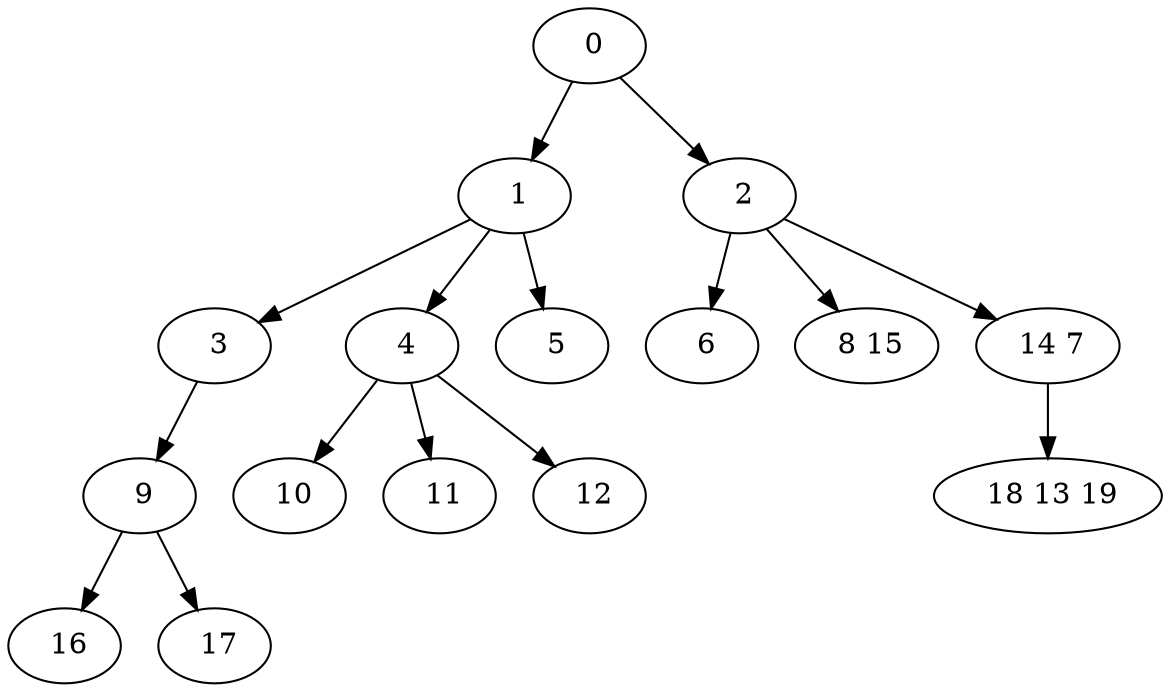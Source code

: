 digraph mytree {
" 0" -> " 1";
" 0" -> " 2";
" 1" -> " 3";
" 1" -> " 4";
" 1" -> " 5";
" 2" -> " 6";
" 2" -> " 8 15";
" 2" -> " 14 7";
" 3" -> " 9";
" 10";
" 4" -> " 10";
" 4" -> " 11";
" 4" -> " 12";
" 5";
" 6";
" 8 15";
" 18 13 19";
" 14 7" -> " 18 13 19";
" 9" -> " 16";
" 9" -> " 17";
" 16";
" 17";
" 11";
" 12";
}
